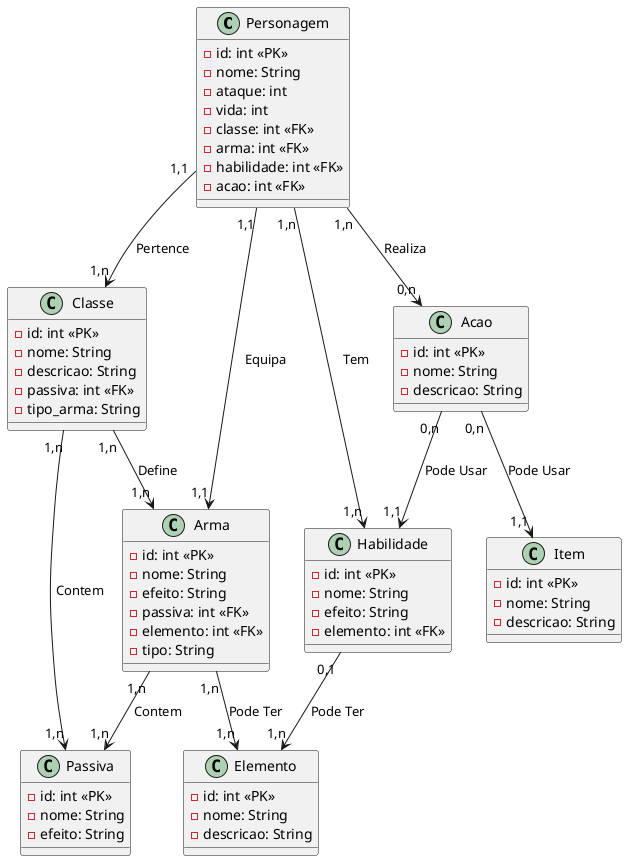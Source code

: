 @startuml

class Personagem {
-id: int <<PK>>
-nome: String
-ataque: int
-vida: int
-classe: int <<FK>>
-arma: int <<FK>>
-habilidade: int <<FK>>
-acao: int <<FK>>
}

class Classe {
-id: int <<PK>>
-nome: String
-descricao: String
-passiva: int <<FK>>
-tipo_arma: String
}

class Passiva {
-id: int <<PK>>
-nome: String
-efeito: String
}

class Arma {
-id: int <<PK>>
-nome: String
-efeito: String
-passiva: int <<FK>>
-elemento: int <<FK>>
-tipo: String
}

class Habilidade {
-id: int <<PK>>
-nome: String
-efeito: String
-elemento: int <<FK>>
}

class Elemento {
-id: int <<PK>>
-nome: String
-descricao: String
}

class Acao {
-id: int <<PK>>
-nome: String
-descricao: String
}

class Item {
-id: int <<PK>>
-nome: String
-descricao: String
}

Personagem "1,n" --> "1,n" Habilidade : Tem
Personagem "1,n" --> "0,n" Acao : Realiza
Personagem "1,1" --> "1,n" Classe : Pertence
Personagem "1,1" --> "1,1" Arma : Equipa

Acao "0,n" --> "1,1" Item : Pode Usar
Acao "0,n" --> "1,1" Habilidade : Pode Usar

Classe "1,n" --> "1,n" Arma : Define
Classe "1,n" --> "1,n" Passiva : Contem

Arma "1,n" --> "1,n" Elemento : Pode Ter
Arma "1,n" --> "1,n" Passiva : Contem

Habilidade "0,1" --> "1,n" Elemento : Pode Ter

@enduml
